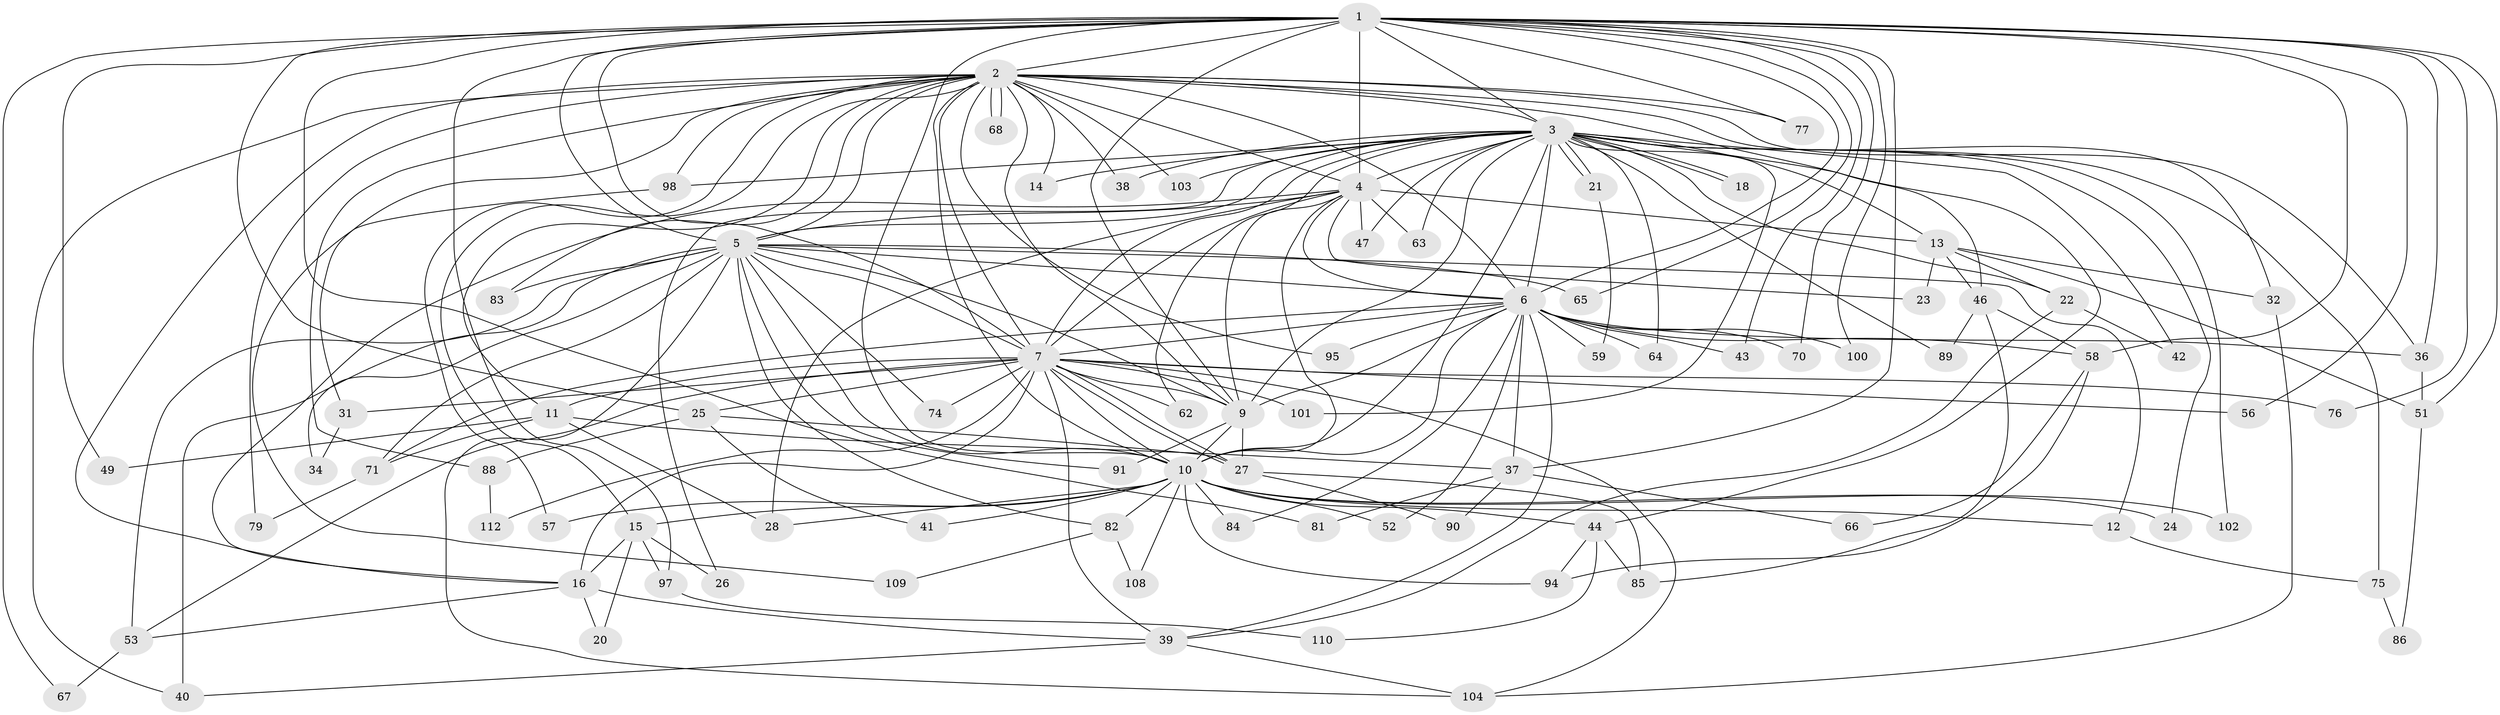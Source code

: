 // Generated by graph-tools (version 1.1) at 2025/51/02/27/25 19:51:52]
// undirected, 84 vertices, 204 edges
graph export_dot {
graph [start="1"]
  node [color=gray90,style=filled];
  1 [super="+8"];
  2 [super="+33"];
  3 [super="+19"];
  4 [super="+99"];
  5 [super="+45"];
  6 [super="+48"];
  7 [super="+80"];
  9 [super="+93"];
  10 [super="+29"];
  11 [super="+78"];
  12;
  13 [super="+69"];
  14;
  15 [super="+17"];
  16 [super="+30"];
  18;
  20;
  21;
  22 [super="+60"];
  23;
  24;
  25;
  26;
  27 [super="+73"];
  28 [super="+35"];
  31;
  32 [super="+106"];
  34;
  36 [super="+50"];
  37 [super="+72"];
  38;
  39 [super="+55"];
  40 [super="+96"];
  41;
  42;
  43;
  44 [super="+111"];
  46 [super="+92"];
  47;
  49;
  51 [super="+61"];
  52;
  53 [super="+54"];
  56;
  57;
  58 [super="+87"];
  59;
  62;
  63;
  64;
  65;
  66;
  67;
  68;
  70;
  71 [super="+107"];
  74;
  75;
  76;
  77;
  79;
  81;
  82;
  83;
  84;
  85;
  86;
  88;
  89;
  90;
  91;
  94;
  95;
  97;
  98;
  100 [super="+113"];
  101;
  102;
  103;
  104 [super="+105"];
  108;
  109;
  110;
  112;
  1 -- 2 [weight=2];
  1 -- 3 [weight=2];
  1 -- 4 [weight=2];
  1 -- 5 [weight=2];
  1 -- 6 [weight=2];
  1 -- 7 [weight=2];
  1 -- 9 [weight=2];
  1 -- 10 [weight=2];
  1 -- 36;
  1 -- 56;
  1 -- 65;
  1 -- 76;
  1 -- 77;
  1 -- 100 [weight=2];
  1 -- 67;
  1 -- 70;
  1 -- 81;
  1 -- 25;
  1 -- 97;
  1 -- 37;
  1 -- 43;
  1 -- 49;
  1 -- 51;
  1 -- 58;
  2 -- 3 [weight=2];
  2 -- 4 [weight=2];
  2 -- 5;
  2 -- 6;
  2 -- 7;
  2 -- 9;
  2 -- 10;
  2 -- 11 [weight=2];
  2 -- 14;
  2 -- 15 [weight=2];
  2 -- 16;
  2 -- 31;
  2 -- 32;
  2 -- 36;
  2 -- 38;
  2 -- 40;
  2 -- 46;
  2 -- 57;
  2 -- 68;
  2 -- 68;
  2 -- 83;
  2 -- 88;
  2 -- 95;
  2 -- 98;
  2 -- 103;
  2 -- 77;
  2 -- 79;
  3 -- 4;
  3 -- 5;
  3 -- 6 [weight=2];
  3 -- 7;
  3 -- 9;
  3 -- 10 [weight=2];
  3 -- 13 [weight=2];
  3 -- 14;
  3 -- 18;
  3 -- 18;
  3 -- 21;
  3 -- 21;
  3 -- 22;
  3 -- 24;
  3 -- 26;
  3 -- 38;
  3 -- 42;
  3 -- 44;
  3 -- 47;
  3 -- 62;
  3 -- 63;
  3 -- 75;
  3 -- 89;
  3 -- 98;
  3 -- 101;
  3 -- 102;
  3 -- 103;
  3 -- 64;
  4 -- 5;
  4 -- 6;
  4 -- 7;
  4 -- 9;
  4 -- 10;
  4 -- 13;
  4 -- 16;
  4 -- 23;
  4 -- 28;
  4 -- 47;
  4 -- 63;
  5 -- 6;
  5 -- 7;
  5 -- 9;
  5 -- 10 [weight=2];
  5 -- 12;
  5 -- 34;
  5 -- 40;
  5 -- 53;
  5 -- 65;
  5 -- 71;
  5 -- 74;
  5 -- 82;
  5 -- 83;
  5 -- 91;
  5 -- 104;
  6 -- 7;
  6 -- 9;
  6 -- 10;
  6 -- 37;
  6 -- 39;
  6 -- 43;
  6 -- 52;
  6 -- 58;
  6 -- 59;
  6 -- 64;
  6 -- 70;
  6 -- 71;
  6 -- 84;
  6 -- 95;
  6 -- 36;
  6 -- 100;
  7 -- 9;
  7 -- 10;
  7 -- 11;
  7 -- 25;
  7 -- 27;
  7 -- 27;
  7 -- 31;
  7 -- 56;
  7 -- 62;
  7 -- 74;
  7 -- 76;
  7 -- 101;
  7 -- 104;
  7 -- 112;
  7 -- 16;
  7 -- 53;
  7 -- 39;
  9 -- 10;
  9 -- 91;
  9 -- 27;
  10 -- 12;
  10 -- 15;
  10 -- 24;
  10 -- 41;
  10 -- 44;
  10 -- 52;
  10 -- 57;
  10 -- 82;
  10 -- 102;
  10 -- 108;
  10 -- 84;
  10 -- 94;
  10 -- 28;
  11 -- 28;
  11 -- 49;
  11 -- 37;
  11 -- 71;
  12 -- 75;
  13 -- 22;
  13 -- 23;
  13 -- 32;
  13 -- 46;
  13 -- 51;
  15 -- 26;
  15 -- 16;
  15 -- 97;
  15 -- 20;
  16 -- 20;
  16 -- 39;
  16 -- 53;
  21 -- 59;
  22 -- 42;
  22 -- 39;
  25 -- 41;
  25 -- 88;
  25 -- 27;
  27 -- 85;
  27 -- 90;
  31 -- 34;
  32 -- 104;
  36 -- 51;
  37 -- 66;
  37 -- 81;
  37 -- 90;
  39 -- 104;
  39 -- 40;
  44 -- 85;
  44 -- 110;
  44 -- 94;
  46 -- 58;
  46 -- 89;
  46 -- 85;
  51 -- 86;
  53 -- 67;
  58 -- 66;
  58 -- 94;
  71 -- 79;
  75 -- 86;
  82 -- 108;
  82 -- 109;
  88 -- 112;
  97 -- 110;
  98 -- 109;
}
